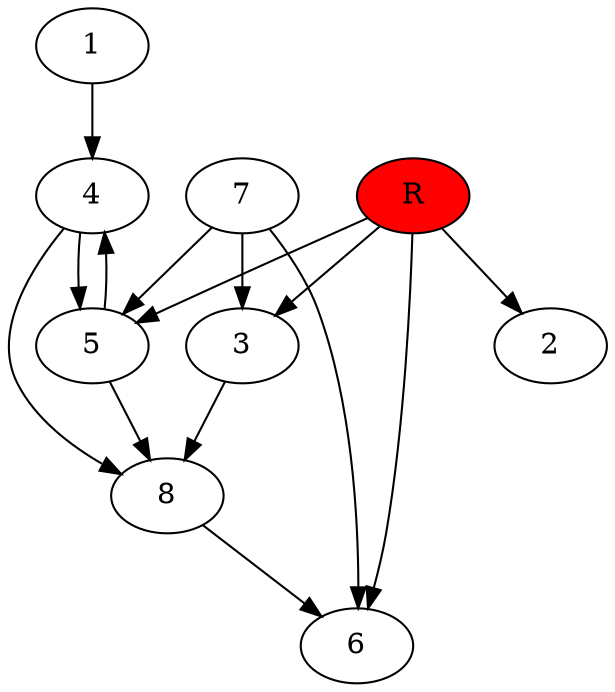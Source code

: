 digraph prb10930 {
	1
	2
	3
	4
	5
	6
	7
	8
	R [fillcolor="#ff0000" style=filled]
	1 -> 4
	3 -> 8
	4 -> 5
	4 -> 8
	5 -> 4
	5 -> 8
	7 -> 3
	7 -> 5
	7 -> 6
	8 -> 6
	R -> 2
	R -> 3
	R -> 5
	R -> 6
}
